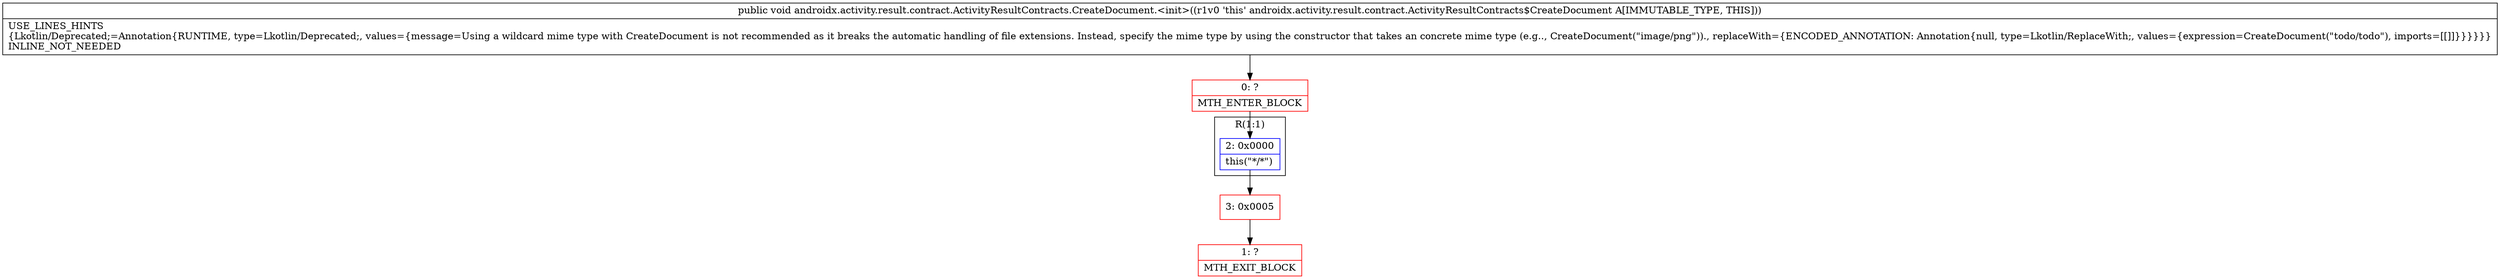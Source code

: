 digraph "CFG forandroidx.activity.result.contract.ActivityResultContracts.CreateDocument.\<init\>()V" {
subgraph cluster_Region_757598239 {
label = "R(1:1)";
node [shape=record,color=blue];
Node_2 [shape=record,label="{2\:\ 0x0000|this(\"*\/*\")\l}"];
}
Node_0 [shape=record,color=red,label="{0\:\ ?|MTH_ENTER_BLOCK\l}"];
Node_3 [shape=record,color=red,label="{3\:\ 0x0005}"];
Node_1 [shape=record,color=red,label="{1\:\ ?|MTH_EXIT_BLOCK\l}"];
MethodNode[shape=record,label="{public void androidx.activity.result.contract.ActivityResultContracts.CreateDocument.\<init\>((r1v0 'this' androidx.activity.result.contract.ActivityResultContracts$CreateDocument A[IMMUTABLE_TYPE, THIS]))  | USE_LINES_HINTS\l\{Lkotlin\/Deprecated;=Annotation\{RUNTIME, type=Lkotlin\/Deprecated;, values=\{message=Using a wildcard mime type with CreateDocument is not recommended as it breaks the automatic handling of file extensions. Instead, specify the mime type by using the constructor that takes an concrete mime type (e.g.., CreateDocument(\"image\/png\"))., replaceWith=\{ENCODED_ANNOTATION: Annotation\{null, type=Lkotlin\/ReplaceWith;, values=\{expression=CreateDocument(\"todo\/todo\"), imports=[[]]\}\}\}\}\}\}\lINLINE_NOT_NEEDED\l}"];
MethodNode -> Node_0;Node_2 -> Node_3;
Node_0 -> Node_2;
Node_3 -> Node_1;
}

